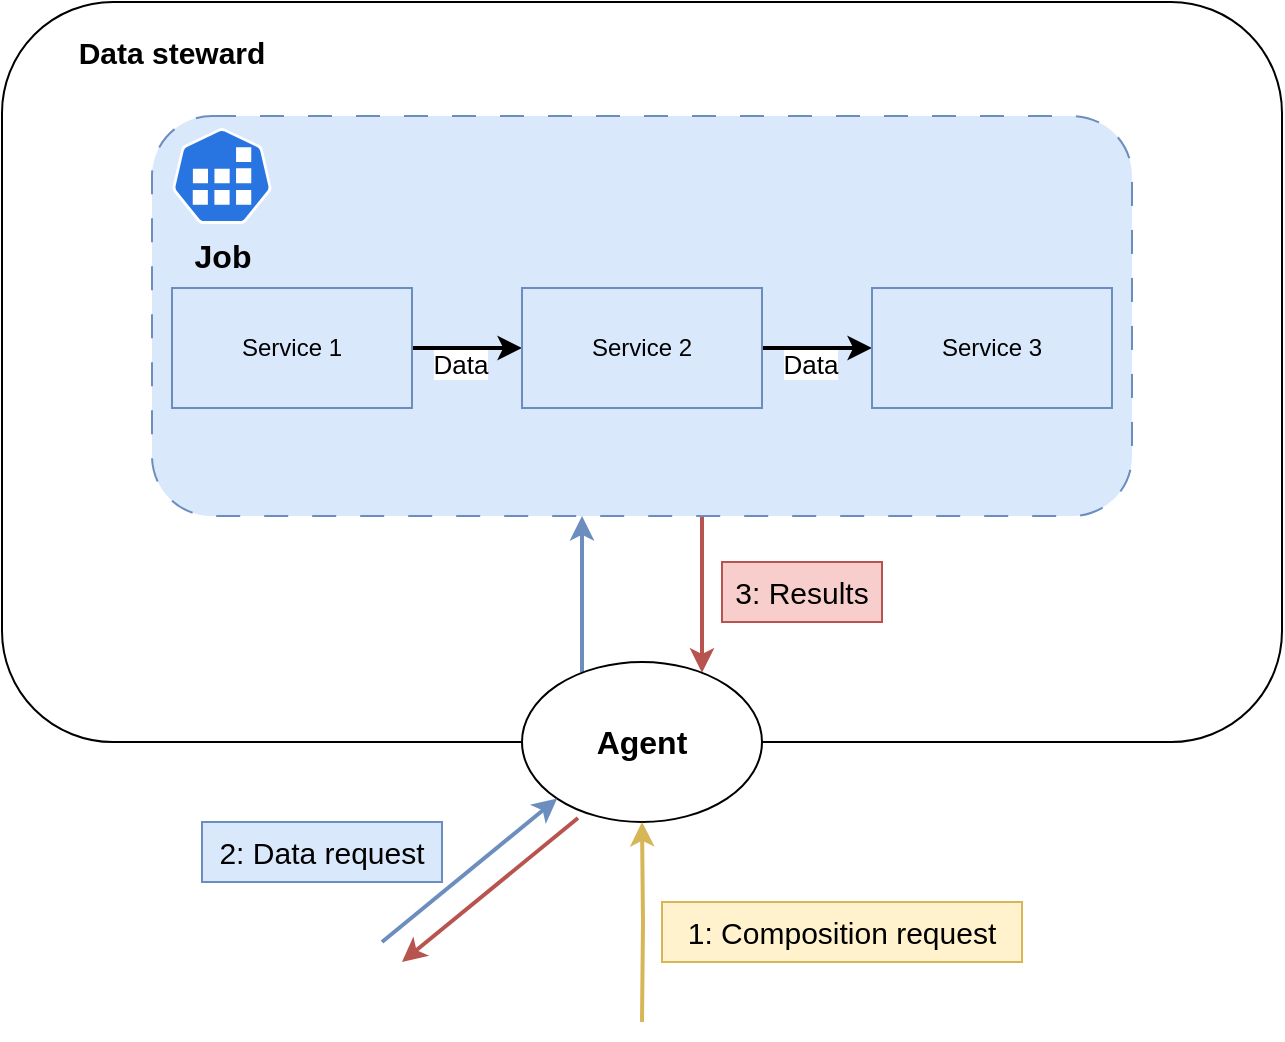 <mxfile version="21.6.1" type="device">
  <diagram name="Page-1" id="l_U9TE8VM8Wb_cqC_3wU">
    <mxGraphModel dx="1120" dy="855" grid="1" gridSize="10" guides="1" tooltips="1" connect="1" arrows="1" fold="1" page="1" pageScale="1" pageWidth="1169" pageHeight="827" math="0" shadow="0">
      <root>
        <mxCell id="0" />
        <mxCell id="1" parent="0" />
        <mxCell id="bcFj_FvfjHGWvFLV_pOK-1" value="" style="rounded=1;whiteSpace=wrap;html=1;" parent="1" vertex="1">
          <mxGeometry x="210" y="150" width="640" height="370" as="geometry" />
        </mxCell>
        <mxCell id="nA5FP-IU7BYSisTS1pRg-6" style="edgeStyle=orthogonalEdgeStyle;rounded=0;orthogonalLoop=1;jettySize=auto;html=1;fillColor=#f8cecc;strokeColor=#b85450;strokeWidth=2;" edge="1" parent="1" source="bcFj_FvfjHGWvFLV_pOK-15" target="bcFj_FvfjHGWvFLV_pOK-3">
          <mxGeometry relative="1" as="geometry">
            <Array as="points">
              <mxPoint x="560" y="430" />
              <mxPoint x="560" y="430" />
            </Array>
          </mxGeometry>
        </mxCell>
        <mxCell id="bcFj_FvfjHGWvFLV_pOK-15" value="" style="rounded=1;whiteSpace=wrap;html=1;dashed=1;dashPattern=12 12;fillColor=#dae8fc;strokeColor=#6c8ebf;" parent="1" vertex="1">
          <mxGeometry x="285" y="207" width="490" height="200" as="geometry" />
        </mxCell>
        <mxCell id="bcFj_FvfjHGWvFLV_pOK-2" value="&lt;font style=&quot;font-size: 15px;&quot;&gt;&lt;b&gt;Data steward&lt;/b&gt;&lt;/font&gt;" style="text;html=1;strokeColor=none;fillColor=none;align=center;verticalAlign=middle;whiteSpace=wrap;rounded=0;" parent="1" vertex="1">
          <mxGeometry x="230" y="160" width="130" height="30" as="geometry" />
        </mxCell>
        <mxCell id="nA5FP-IU7BYSisTS1pRg-4" style="edgeStyle=orthogonalEdgeStyle;rounded=0;orthogonalLoop=1;jettySize=auto;html=1;fillColor=#dae8fc;strokeColor=#6c8ebf;strokeWidth=2;" edge="1" parent="1" source="bcFj_FvfjHGWvFLV_pOK-3" target="bcFj_FvfjHGWvFLV_pOK-15">
          <mxGeometry relative="1" as="geometry">
            <Array as="points">
              <mxPoint x="500" y="420" />
              <mxPoint x="500" y="420" />
            </Array>
          </mxGeometry>
        </mxCell>
        <mxCell id="bcFj_FvfjHGWvFLV_pOK-3" value="&lt;b&gt;&lt;font style=&quot;font-size: 16px;&quot;&gt;Agent&lt;/font&gt;&lt;/b&gt;" style="ellipse;whiteSpace=wrap;html=1;" parent="1" vertex="1">
          <mxGeometry x="470" y="480" width="120" height="80" as="geometry" />
        </mxCell>
        <mxCell id="bcFj_FvfjHGWvFLV_pOK-10" style="edgeStyle=orthogonalEdgeStyle;rounded=0;orthogonalLoop=1;jettySize=auto;html=1;entryX=0.5;entryY=1;entryDx=0;entryDy=0;startArrow=none;startFill=0;fillColor=#fff2cc;strokeColor=#d6b656;strokeWidth=2;" parent="1" target="bcFj_FvfjHGWvFLV_pOK-3" edge="1">
          <mxGeometry relative="1" as="geometry">
            <mxPoint x="530" y="660" as="sourcePoint" />
          </mxGeometry>
        </mxCell>
        <mxCell id="bcFj_FvfjHGWvFLV_pOK-14" value="&lt;b&gt;&lt;font style=&quot;font-size: 16px;&quot;&gt;Job&lt;/font&gt;&lt;/b&gt;" style="sketch=0;html=1;dashed=0;whitespace=wrap;fillColor=#2875E2;strokeColor=#ffffff;points=[[0.005,0.63,0],[0.1,0.2,0],[0.9,0.2,0],[0.5,0,0],[0.995,0.63,0],[0.72,0.99,0],[0.5,1,0],[0.28,0.99,0]];verticalLabelPosition=bottom;align=center;verticalAlign=top;shape=mxgraph.kubernetes.icon;prIcon=job" parent="1" vertex="1">
          <mxGeometry x="295" y="213" width="50" height="48" as="geometry" />
        </mxCell>
        <mxCell id="bcFj_FvfjHGWvFLV_pOK-19" style="edgeStyle=orthogonalEdgeStyle;rounded=0;orthogonalLoop=1;jettySize=auto;html=1;entryX=0;entryY=0.5;entryDx=0;entryDy=0;strokeWidth=2;" parent="1" source="bcFj_FvfjHGWvFLV_pOK-16" target="bcFj_FvfjHGWvFLV_pOK-17" edge="1">
          <mxGeometry relative="1" as="geometry" />
        </mxCell>
        <mxCell id="bcFj_FvfjHGWvFLV_pOK-22" value="Data" style="edgeLabel;html=1;align=center;verticalAlign=middle;resizable=0;points=[];fontSize=13;" parent="bcFj_FvfjHGWvFLV_pOK-19" vertex="1" connectable="0">
          <mxGeometry x="0.026" y="-1" relative="1" as="geometry">
            <mxPoint x="-4" y="7" as="offset" />
          </mxGeometry>
        </mxCell>
        <mxCell id="bcFj_FvfjHGWvFLV_pOK-16" value="Service 1" style="rounded=0;whiteSpace=wrap;html=1;fillColor=#dae8fc;strokeColor=#6c8ebf;" parent="1" vertex="1">
          <mxGeometry x="295" y="293" width="120" height="60" as="geometry" />
        </mxCell>
        <mxCell id="bcFj_FvfjHGWvFLV_pOK-20" style="edgeStyle=orthogonalEdgeStyle;rounded=0;orthogonalLoop=1;jettySize=auto;html=1;entryX=0;entryY=0.5;entryDx=0;entryDy=0;strokeWidth=2;" parent="1" source="bcFj_FvfjHGWvFLV_pOK-17" target="bcFj_FvfjHGWvFLV_pOK-18" edge="1">
          <mxGeometry relative="1" as="geometry" />
        </mxCell>
        <mxCell id="bcFj_FvfjHGWvFLV_pOK-21" value="Data" style="edgeLabel;html=1;align=center;verticalAlign=middle;resizable=0;points=[];fontSize=13;" parent="bcFj_FvfjHGWvFLV_pOK-20" vertex="1" connectable="0">
          <mxGeometry x="0.046" y="-1" relative="1" as="geometry">
            <mxPoint x="-5" y="7" as="offset" />
          </mxGeometry>
        </mxCell>
        <mxCell id="bcFj_FvfjHGWvFLV_pOK-17" value="Service 2" style="rounded=0;whiteSpace=wrap;html=1;fillColor=#dae8fc;strokeColor=#6c8ebf;" parent="1" vertex="1">
          <mxGeometry x="470" y="293" width="120" height="60" as="geometry" />
        </mxCell>
        <mxCell id="bcFj_FvfjHGWvFLV_pOK-18" value="Service 3" style="rounded=0;whiteSpace=wrap;html=1;fillColor=#dae8fc;strokeColor=#6c8ebf;" parent="1" vertex="1">
          <mxGeometry x="645" y="293" width="120" height="60" as="geometry" />
        </mxCell>
        <mxCell id="nA5FP-IU7BYSisTS1pRg-1" value="1: Composition request" style="text;html=1;strokeColor=#d6b656;fillColor=#fff2cc;align=center;verticalAlign=middle;whiteSpace=wrap;rounded=0;fontSize=15;" vertex="1" parent="1">
          <mxGeometry x="540" y="600" width="180" height="30" as="geometry" />
        </mxCell>
        <mxCell id="nA5FP-IU7BYSisTS1pRg-2" value="" style="endArrow=classic;html=1;rounded=0;entryX=0;entryY=1;entryDx=0;entryDy=0;fillColor=#dae8fc;strokeColor=#6c8ebf;strokeWidth=2;" edge="1" parent="1" target="bcFj_FvfjHGWvFLV_pOK-3">
          <mxGeometry width="50" height="50" relative="1" as="geometry">
            <mxPoint x="400" y="620" as="sourcePoint" />
            <mxPoint x="600" y="410" as="targetPoint" />
          </mxGeometry>
        </mxCell>
        <mxCell id="nA5FP-IU7BYSisTS1pRg-3" value="2: Data request" style="text;html=1;strokeColor=#6c8ebf;fillColor=#dae8fc;align=center;verticalAlign=middle;whiteSpace=wrap;rounded=0;fontSize=15;" vertex="1" parent="1">
          <mxGeometry x="310" y="560" width="120" height="30" as="geometry" />
        </mxCell>
        <mxCell id="nA5FP-IU7BYSisTS1pRg-7" value="3: Results" style="text;html=1;strokeColor=#b85450;fillColor=#f8cecc;align=center;verticalAlign=middle;whiteSpace=wrap;rounded=0;fontSize=15;" vertex="1" parent="1">
          <mxGeometry x="570" y="430" width="80" height="30" as="geometry" />
        </mxCell>
        <mxCell id="nA5FP-IU7BYSisTS1pRg-9" value="" style="endArrow=none;html=1;rounded=0;entryX=0;entryY=1;entryDx=0;entryDy=0;fillColor=#f8cecc;strokeColor=#b85450;strokeWidth=2;startArrow=classic;startFill=1;endFill=0;" edge="1" parent="1">
          <mxGeometry width="50" height="50" relative="1" as="geometry">
            <mxPoint x="410" y="630" as="sourcePoint" />
            <mxPoint x="498" y="558" as="targetPoint" />
          </mxGeometry>
        </mxCell>
      </root>
    </mxGraphModel>
  </diagram>
</mxfile>
